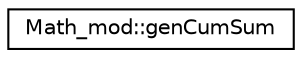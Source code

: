 digraph "Graphical Class Hierarchy"
{
 // LATEX_PDF_SIZE
  edge [fontname="Helvetica",fontsize="10",labelfontname="Helvetica",labelfontsize="10"];
  node [fontname="Helvetica",fontsize="10",shape=record];
  rankdir="LR";
  Node0 [label="Math_mod::genCumSum",height=0.2,width=0.4,color="black", fillcolor="white", style="filled",URL="$interfaceMath__mod_1_1genCumSum.html",tooltip="Return the cumulative sum of the input array."];
}
